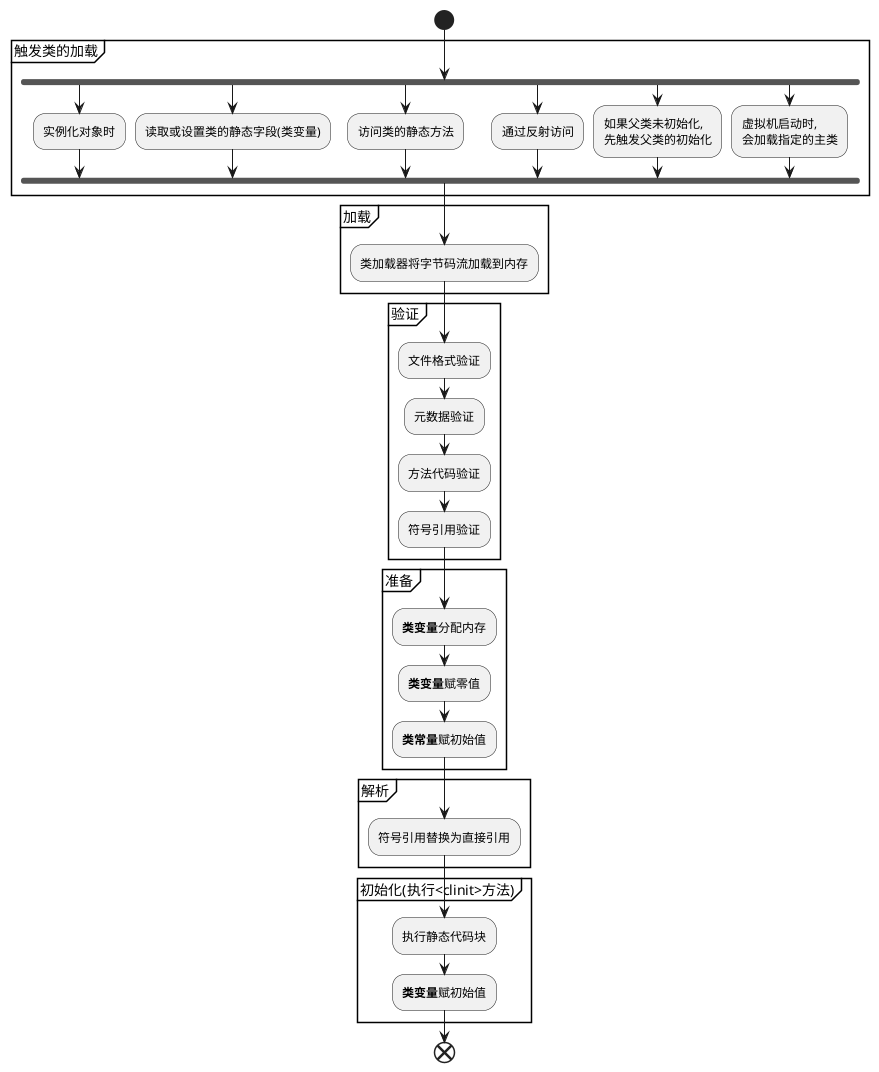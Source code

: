 @startuml
start
partition 触发类的加载 {
fork
    :实例化对象时;
fork again
    :读取或设置类的静态字段(类变量);
fork again
    :访问类的静态方法;
fork again
    :通过反射访问;
fork again
    :如果父类未初始化, \n先触发父类的初始化;
fork again
    :虚拟机启动时, \n会加载指定的主类;
endfork
}
partition 加载 {
:类加载器将字节码流加载到内存;
}
partition 验证 {
:文件格式验证;
:元数据验证;
:方法代码验证;
:符号引用验证;
}
partition 准备 {
:**类变量**分配内存;
:**类变量**赋零值;
:**类常量**赋初始值;
}
partition 解析 {
:符号引用替换为直接引用;
}
partition 初始化(执行<clinit>方法) {
:执行静态代码块;
:**类变量**赋初始值;
}
end
@enduml
